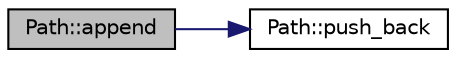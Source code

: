 digraph "Path::append"
{
  edge [fontname="Helvetica",fontsize="10",labelfontname="Helvetica",labelfontsize="10"];
  node [fontname="Helvetica",fontsize="10",shape=record];
  rankdir="LR";
  Node1 [label="Path::append",height=0.2,width=0.4,color="black", fillcolor="grey75", style="filled" fontcolor="black"];
  Node1 -> Node2 [color="midnightblue",fontsize="10",style="solid",fontname="Helvetica"];
  Node2 [label="Path::push_back",height=0.2,width=0.4,color="black", fillcolor="white", style="filled",URL="$classPath.html#a5b5d58e304f85ef96637a260917c30ac"];
}
